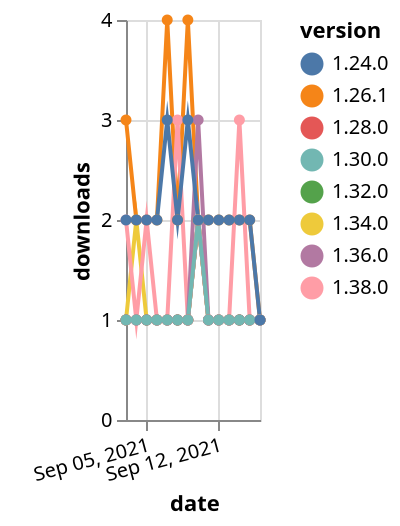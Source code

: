 {"$schema": "https://vega.github.io/schema/vega-lite/v5.json", "description": "A simple bar chart with embedded data.", "data": {"values": [{"date": "2021-09-03", "total": 184, "delta": 1, "version": "1.34.0"}, {"date": "2021-09-04", "total": 186, "delta": 2, "version": "1.34.0"}, {"date": "2021-09-05", "total": 187, "delta": 1, "version": "1.34.0"}, {"date": "2021-09-06", "total": 188, "delta": 1, "version": "1.34.0"}, {"date": "2021-09-07", "total": 189, "delta": 1, "version": "1.34.0"}, {"date": "2021-09-08", "total": 190, "delta": 1, "version": "1.34.0"}, {"date": "2021-09-09", "total": 191, "delta": 1, "version": "1.34.0"}, {"date": "2021-09-10", "total": 193, "delta": 2, "version": "1.34.0"}, {"date": "2021-09-11", "total": 194, "delta": 1, "version": "1.34.0"}, {"date": "2021-09-12", "total": 195, "delta": 1, "version": "1.34.0"}, {"date": "2021-09-13", "total": 196, "delta": 1, "version": "1.34.0"}, {"date": "2021-09-14", "total": 197, "delta": 1, "version": "1.34.0"}, {"date": "2021-09-15", "total": 198, "delta": 1, "version": "1.34.0"}, {"date": "2021-09-16", "total": 199, "delta": 1, "version": "1.34.0"}, {"date": "2021-09-03", "total": 198, "delta": 1, "version": "1.32.0"}, {"date": "2021-09-04", "total": 199, "delta": 1, "version": "1.32.0"}, {"date": "2021-09-05", "total": 200, "delta": 1, "version": "1.32.0"}, {"date": "2021-09-06", "total": 201, "delta": 1, "version": "1.32.0"}, {"date": "2021-09-07", "total": 202, "delta": 1, "version": "1.32.0"}, {"date": "2021-09-08", "total": 203, "delta": 1, "version": "1.32.0"}, {"date": "2021-09-09", "total": 204, "delta": 1, "version": "1.32.0"}, {"date": "2021-09-10", "total": 206, "delta": 2, "version": "1.32.0"}, {"date": "2021-09-11", "total": 207, "delta": 1, "version": "1.32.0"}, {"date": "2021-09-12", "total": 208, "delta": 1, "version": "1.32.0"}, {"date": "2021-09-13", "total": 209, "delta": 1, "version": "1.32.0"}, {"date": "2021-09-14", "total": 210, "delta": 1, "version": "1.32.0"}, {"date": "2021-09-15", "total": 211, "delta": 1, "version": "1.32.0"}, {"date": "2021-09-16", "total": 212, "delta": 1, "version": "1.32.0"}, {"date": "2021-09-03", "total": 2481, "delta": 3, "version": "1.26.1"}, {"date": "2021-09-04", "total": 2483, "delta": 2, "version": "1.26.1"}, {"date": "2021-09-05", "total": 2485, "delta": 2, "version": "1.26.1"}, {"date": "2021-09-06", "total": 2487, "delta": 2, "version": "1.26.1"}, {"date": "2021-09-07", "total": 2491, "delta": 4, "version": "1.26.1"}, {"date": "2021-09-08", "total": 2493, "delta": 2, "version": "1.26.1"}, {"date": "2021-09-09", "total": 2497, "delta": 4, "version": "1.26.1"}, {"date": "2021-09-10", "total": 2499, "delta": 2, "version": "1.26.1"}, {"date": "2021-09-11", "total": 2501, "delta": 2, "version": "1.26.1"}, {"date": "2021-09-12", "total": 2503, "delta": 2, "version": "1.26.1"}, {"date": "2021-09-13", "total": 2505, "delta": 2, "version": "1.26.1"}, {"date": "2021-09-14", "total": 2507, "delta": 2, "version": "1.26.1"}, {"date": "2021-09-15", "total": 2509, "delta": 2, "version": "1.26.1"}, {"date": "2021-09-16", "total": 2510, "delta": 1, "version": "1.26.1"}, {"date": "2021-09-03", "total": 250, "delta": 1, "version": "1.28.0"}, {"date": "2021-09-04", "total": 251, "delta": 1, "version": "1.28.0"}, {"date": "2021-09-05", "total": 252, "delta": 1, "version": "1.28.0"}, {"date": "2021-09-06", "total": 253, "delta": 1, "version": "1.28.0"}, {"date": "2021-09-07", "total": 254, "delta": 1, "version": "1.28.0"}, {"date": "2021-09-08", "total": 255, "delta": 1, "version": "1.28.0"}, {"date": "2021-09-09", "total": 256, "delta": 1, "version": "1.28.0"}, {"date": "2021-09-10", "total": 258, "delta": 2, "version": "1.28.0"}, {"date": "2021-09-11", "total": 259, "delta": 1, "version": "1.28.0"}, {"date": "2021-09-12", "total": 260, "delta": 1, "version": "1.28.0"}, {"date": "2021-09-13", "total": 261, "delta": 1, "version": "1.28.0"}, {"date": "2021-09-14", "total": 262, "delta": 1, "version": "1.28.0"}, {"date": "2021-09-15", "total": 263, "delta": 1, "version": "1.28.0"}, {"date": "2021-09-16", "total": 264, "delta": 1, "version": "1.28.0"}, {"date": "2021-09-03", "total": 129, "delta": 2, "version": "1.38.0"}, {"date": "2021-09-04", "total": 130, "delta": 1, "version": "1.38.0"}, {"date": "2021-09-05", "total": 132, "delta": 2, "version": "1.38.0"}, {"date": "2021-09-06", "total": 133, "delta": 1, "version": "1.38.0"}, {"date": "2021-09-07", "total": 134, "delta": 1, "version": "1.38.0"}, {"date": "2021-09-08", "total": 137, "delta": 3, "version": "1.38.0"}, {"date": "2021-09-09", "total": 138, "delta": 1, "version": "1.38.0"}, {"date": "2021-09-10", "total": 140, "delta": 2, "version": "1.38.0"}, {"date": "2021-09-11", "total": 141, "delta": 1, "version": "1.38.0"}, {"date": "2021-09-12", "total": 142, "delta": 1, "version": "1.38.0"}, {"date": "2021-09-13", "total": 143, "delta": 1, "version": "1.38.0"}, {"date": "2021-09-14", "total": 146, "delta": 3, "version": "1.38.0"}, {"date": "2021-09-15", "total": 147, "delta": 1, "version": "1.38.0"}, {"date": "2021-09-16", "total": 148, "delta": 1, "version": "1.38.0"}, {"date": "2021-09-03", "total": 204, "delta": 1, "version": "1.36.0"}, {"date": "2021-09-04", "total": 205, "delta": 1, "version": "1.36.0"}, {"date": "2021-09-05", "total": 206, "delta": 1, "version": "1.36.0"}, {"date": "2021-09-06", "total": 207, "delta": 1, "version": "1.36.0"}, {"date": "2021-09-07", "total": 208, "delta": 1, "version": "1.36.0"}, {"date": "2021-09-08", "total": 209, "delta": 1, "version": "1.36.0"}, {"date": "2021-09-09", "total": 210, "delta": 1, "version": "1.36.0"}, {"date": "2021-09-10", "total": 213, "delta": 3, "version": "1.36.0"}, {"date": "2021-09-11", "total": 214, "delta": 1, "version": "1.36.0"}, {"date": "2021-09-12", "total": 215, "delta": 1, "version": "1.36.0"}, {"date": "2021-09-13", "total": 216, "delta": 1, "version": "1.36.0"}, {"date": "2021-09-14", "total": 217, "delta": 1, "version": "1.36.0"}, {"date": "2021-09-15", "total": 218, "delta": 1, "version": "1.36.0"}, {"date": "2021-09-16", "total": 219, "delta": 1, "version": "1.36.0"}, {"date": "2021-09-03", "total": 201, "delta": 1, "version": "1.30.0"}, {"date": "2021-09-04", "total": 202, "delta": 1, "version": "1.30.0"}, {"date": "2021-09-05", "total": 203, "delta": 1, "version": "1.30.0"}, {"date": "2021-09-06", "total": 204, "delta": 1, "version": "1.30.0"}, {"date": "2021-09-07", "total": 205, "delta": 1, "version": "1.30.0"}, {"date": "2021-09-08", "total": 206, "delta": 1, "version": "1.30.0"}, {"date": "2021-09-09", "total": 207, "delta": 1, "version": "1.30.0"}, {"date": "2021-09-10", "total": 209, "delta": 2, "version": "1.30.0"}, {"date": "2021-09-11", "total": 210, "delta": 1, "version": "1.30.0"}, {"date": "2021-09-12", "total": 211, "delta": 1, "version": "1.30.0"}, {"date": "2021-09-13", "total": 212, "delta": 1, "version": "1.30.0"}, {"date": "2021-09-14", "total": 213, "delta": 1, "version": "1.30.0"}, {"date": "2021-09-15", "total": 214, "delta": 1, "version": "1.30.0"}, {"date": "2021-09-16", "total": 215, "delta": 1, "version": "1.30.0"}, {"date": "2021-09-03", "total": 2331, "delta": 2, "version": "1.24.0"}, {"date": "2021-09-04", "total": 2333, "delta": 2, "version": "1.24.0"}, {"date": "2021-09-05", "total": 2335, "delta": 2, "version": "1.24.0"}, {"date": "2021-09-06", "total": 2337, "delta": 2, "version": "1.24.0"}, {"date": "2021-09-07", "total": 2340, "delta": 3, "version": "1.24.0"}, {"date": "2021-09-08", "total": 2342, "delta": 2, "version": "1.24.0"}, {"date": "2021-09-09", "total": 2345, "delta": 3, "version": "1.24.0"}, {"date": "2021-09-10", "total": 2347, "delta": 2, "version": "1.24.0"}, {"date": "2021-09-11", "total": 2349, "delta": 2, "version": "1.24.0"}, {"date": "2021-09-12", "total": 2351, "delta": 2, "version": "1.24.0"}, {"date": "2021-09-13", "total": 2353, "delta": 2, "version": "1.24.0"}, {"date": "2021-09-14", "total": 2355, "delta": 2, "version": "1.24.0"}, {"date": "2021-09-15", "total": 2357, "delta": 2, "version": "1.24.0"}, {"date": "2021-09-16", "total": 2358, "delta": 1, "version": "1.24.0"}]}, "width": "container", "mark": {"type": "line", "point": {"filled": true}}, "encoding": {"x": {"field": "date", "type": "temporal", "timeUnit": "yearmonthdate", "title": "date", "axis": {"labelAngle": -15}}, "y": {"field": "delta", "type": "quantitative", "title": "downloads"}, "color": {"field": "version", "type": "nominal"}, "tooltip": {"field": "delta"}}}